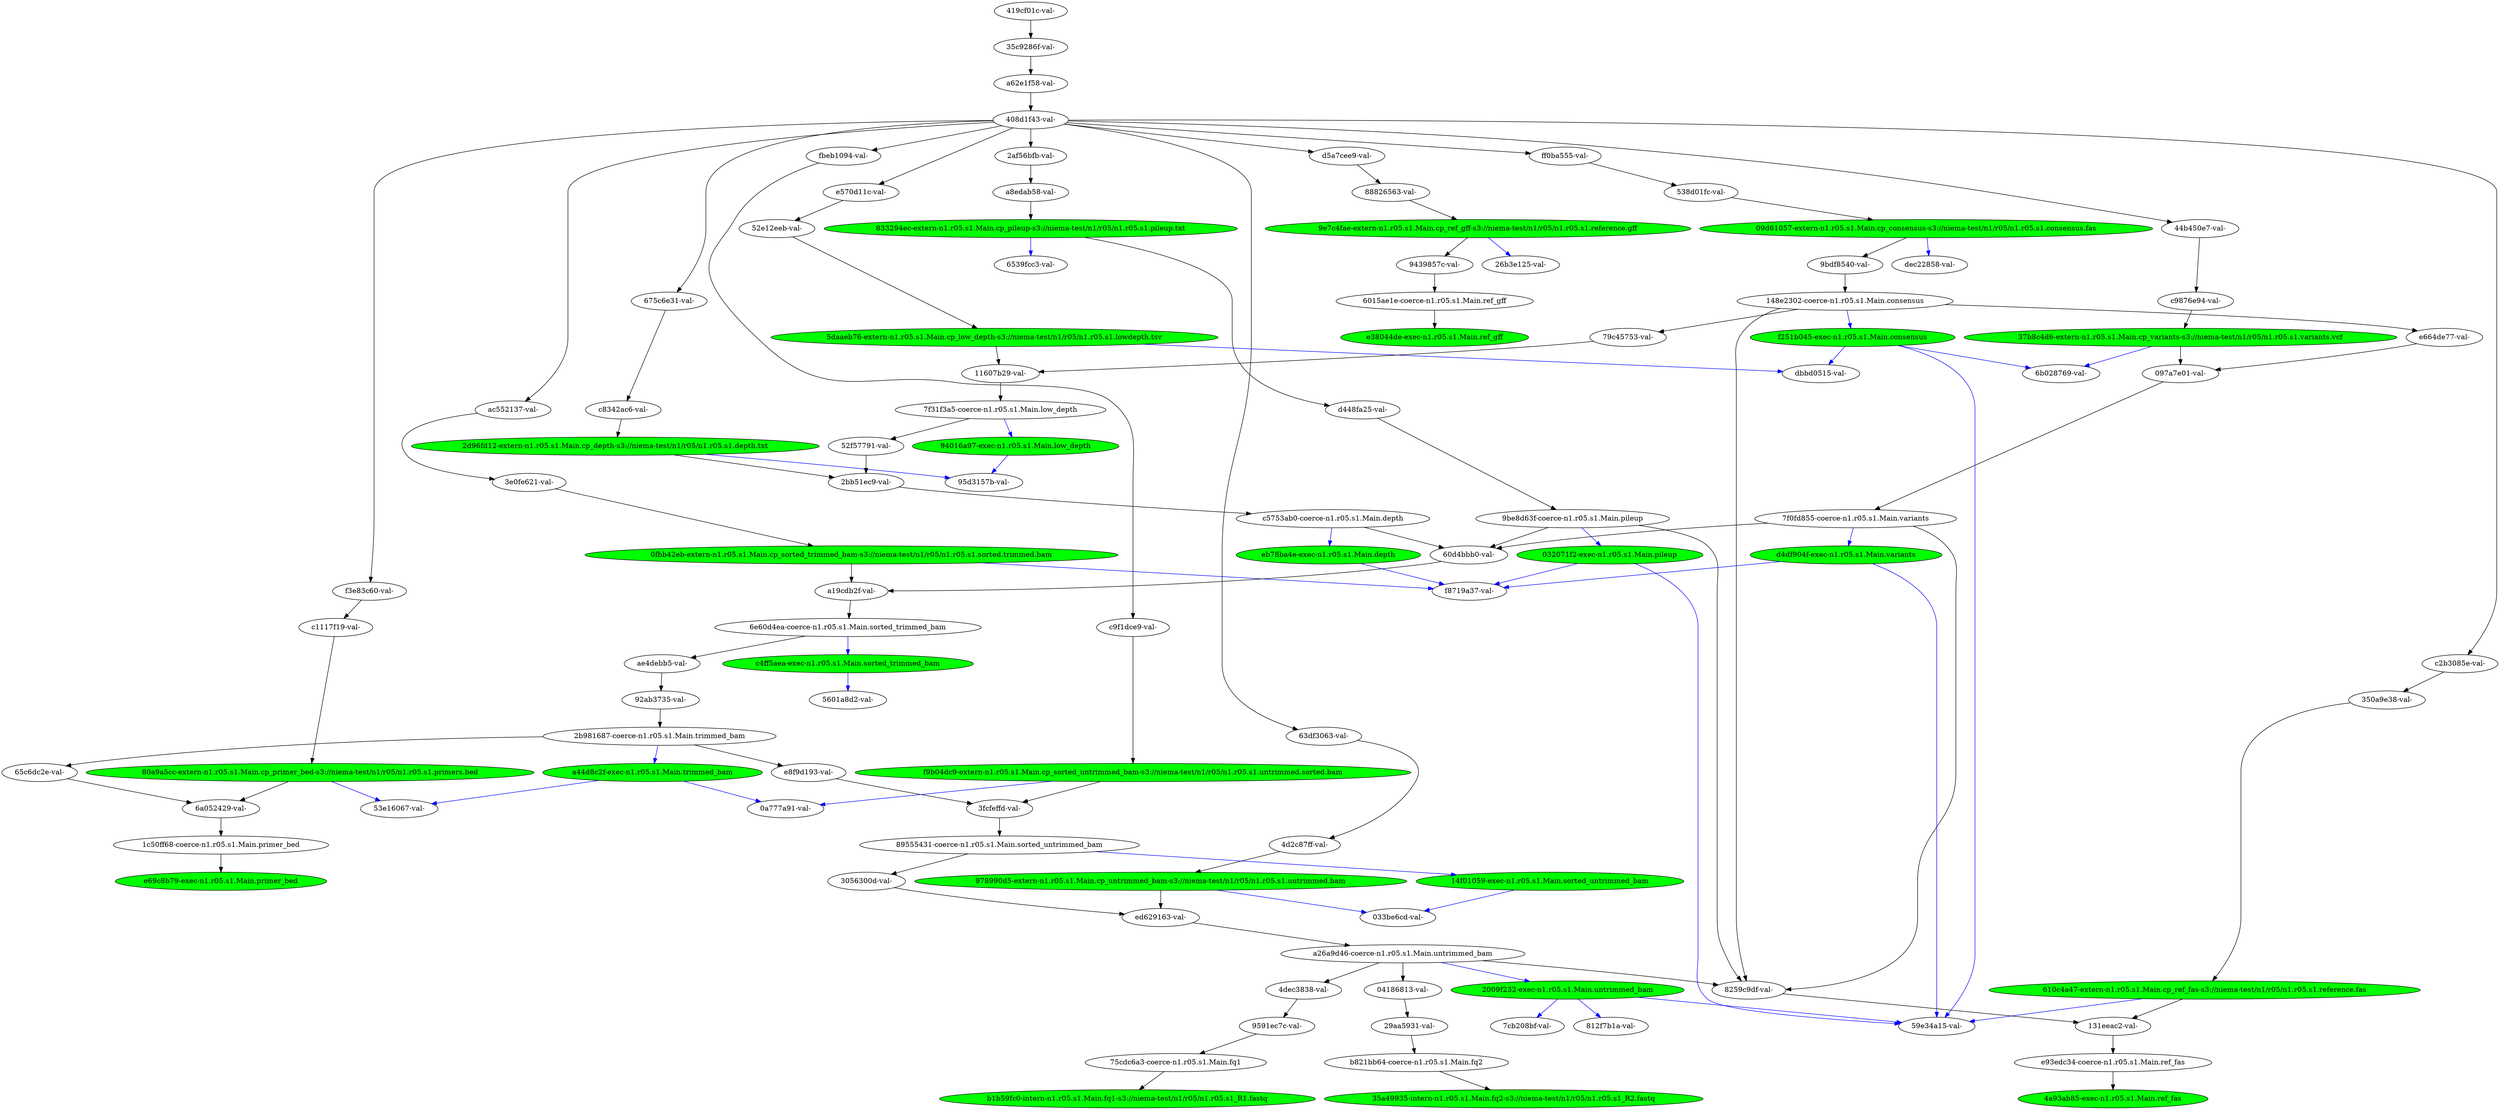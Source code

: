 strict digraph "reflow flowgraph sha256:6d5a6cb41e5c4737a16a0a0d21643c76d29a289f6e1be9888393d0b76f0eeb77" {
// Node definitions.
"032071f2-exec-n1.r05.s1.Main.pileup" [
fillcolor=green
style=filled
];
"033be6cd-val-";
"04186813-val-";
"097a7e01-val-";
"09d61057-extern-n1.r05.s1.Main.cp_consensus-s3://niema-test/n1/r05/n1.r05.s1.consensus.fas" [
fillcolor=green
style=filled
];
"0a777a91-val-";
"0fbb42eb-extern-n1.r05.s1.Main.cp_sorted_trimmed_bam-s3://niema-test/n1/r05/n1.r05.s1.sorted.trimmed.bam" [
fillcolor=green
style=filled
];
"11607b29-val-";
"131eeac2-val-";
"148e2302-coerce-n1.r05.s1.Main.consensus";
"14f01059-exec-n1.r05.s1.Main.sorted_untrimmed_bam" [
fillcolor=green
style=filled
];
"1c50ff68-coerce-n1.r05.s1.Main.primer_bed";
"2009f232-exec-n1.r05.s1.Main.untrimmed_bam" [
fillcolor=green
style=filled
];
"26b3e125-val-";
"29aa5931-val-";
"2af56bfb-val-";
"2b981687-coerce-n1.r05.s1.Main.trimmed_bam";
"2bb51ec9-val-";
"2d96fd12-extern-n1.r05.s1.Main.cp_depth-s3://niema-test/n1/r05/n1.r05.s1.depth.txt" [
fillcolor=green
style=filled
];
"3056300d-val-";
"350a9e38-val-";
"35a49935-intern-n1.r05.s1.Main.fq2-s3://niema-test/n1/r05/n1.r05.s1_R2.fastq" [
fillcolor=green
style=filled
];
"35c9286f-val-";
"37b8c4d6-extern-n1.r05.s1.Main.cp_variants-s3://niema-test/n1/r05/n1.r05.s1.variants.vcf" [
fillcolor=green
style=filled
];
"3e0fe621-val-";
"3fcfeffd-val-";
"408d1f43-val-";
"419cf01c-val-";
"44b450e7-val-";
"4a93ab85-exec-n1.r05.s1.Main.ref_fas" [
fillcolor=green
style=filled
];
"4d2c87ff-val-";
"4dec3838-val-";
"52e12eeb-val-";
"52f57791-val-";
"538d01fc-val-";
"53e16067-val-";
"5601a8d2-val-";
"59e34a15-val-";
"5daaeb76-extern-n1.r05.s1.Main.cp_low_depth-s3://niema-test/n1/r05/n1.r05.s1.lowdepth.tsv" [
fillcolor=green
style=filled
];
"6015ae1e-coerce-n1.r05.s1.Main.ref_gff";
"60d4bbb0-val-";
"610c4a47-extern-n1.r05.s1.Main.cp_ref_fas-s3://niema-test/n1/r05/n1.r05.s1.reference.fas" [
fillcolor=green
style=filled
];
"63df3063-val-";
"6539fcc3-val-";
"65c6dc2e-val-";
"675c6e31-val-";
"6a052429-val-";
"6b028769-val-";
"6e60d4ea-coerce-n1.r05.s1.Main.sorted_trimmed_bam";
"75cdc6a3-coerce-n1.r05.s1.Main.fq1";
"79c45753-val-";
"7cb208bf-val-";
"7f0fd855-coerce-n1.r05.s1.Main.variants";
"7f31f3a5-coerce-n1.r05.s1.Main.low_depth";
"80a9a5cc-extern-n1.r05.s1.Main.cp_primer_bed-s3://niema-test/n1/r05/n1.r05.s1.primers.bed" [
fillcolor=green
style=filled
];
"812f7b1a-val-";
"8259c9df-val-";
"833294ec-extern-n1.r05.s1.Main.cp_pileup-s3://niema-test/n1/r05/n1.r05.s1.pileup.txt" [
fillcolor=green
style=filled
];
"88826563-val-";
"89555431-coerce-n1.r05.s1.Main.sorted_untrimmed_bam";
"92ab3735-val-";
"94016a97-exec-n1.r05.s1.Main.low_depth" [
fillcolor=green
style=filled
];
"9439857c-val-";
"9591ec7c-val-";
"95d3157b-val-";
"978990d5-extern-n1.r05.s1.Main.cp_untrimmed_bam-s3://niema-test/n1/r05/n1.r05.s1.untrimmed.bam" [
fillcolor=green
style=filled
];
"9bdf8540-val-";
"9be8d63f-coerce-n1.r05.s1.Main.pileup";
"9e7c4fae-extern-n1.r05.s1.Main.cp_ref_gff-s3://niema-test/n1/r05/n1.r05.s1.reference.gff" [
fillcolor=green
style=filled
];
"a19cdb2f-val-";
"a26a9d46-coerce-n1.r05.s1.Main.untrimmed_bam";
"a44d8c2f-exec-n1.r05.s1.Main.trimmed_bam" [
fillcolor=green
style=filled
];
"a62e1f58-val-";
"a8edab58-val-";
"ac552137-val-";
"ae4debb5-val-";
"b1b59fc0-intern-n1.r05.s1.Main.fq1-s3://niema-test/n1/r05/n1.r05.s1_R1.fastq" [
fillcolor=green
style=filled
];
"b821bb64-coerce-n1.r05.s1.Main.fq2";
"c1117f19-val-";
"c2b3085e-val-";
"c4ff5aea-exec-n1.r05.s1.Main.sorted_trimmed_bam" [
fillcolor=green
style=filled
];
"c5753ab0-coerce-n1.r05.s1.Main.depth";
"c8342ac6-val-";
"c9876e94-val-";
"c9f1dce9-val-";
"d448fa25-val-";
"d4df904f-exec-n1.r05.s1.Main.variants" [
fillcolor=green
style=filled
];
"d5a7cee9-val-";
"dbbd0515-val-";
"dec22858-val-";
"e38044de-exec-n1.r05.s1.Main.ref_gff" [
fillcolor=green
style=filled
];
"e570d11c-val-";
"e664de77-val-";
"e69c8b79-exec-n1.r05.s1.Main.primer_bed" [
fillcolor=green
style=filled
];
"e8f9d193-val-";
"e93edc34-coerce-n1.r05.s1.Main.ref_fas";
"eb78ba4e-exec-n1.r05.s1.Main.depth" [
fillcolor=green
style=filled
];
"ed629163-val-";
"f251b045-exec-n1.r05.s1.Main.consensus" [
fillcolor=green
style=filled
];
"f3e83c60-val-";
"f8719a37-val-";
"f9b04dc9-extern-n1.r05.s1.Main.cp_sorted_untrimmed_bam-s3://niema-test/n1/r05/n1.r05.s1.untrimmed.sorted.bam" [
fillcolor=green
style=filled
];
"fbeb1094-val-";
"ff0ba555-val-";

// Edge definitions.
"032071f2-exec-n1.r05.s1.Main.pileup" -> "59e34a15-val-" [
dynamic=true
color=blue
];
"032071f2-exec-n1.r05.s1.Main.pileup" -> "f8719a37-val-" [
dynamic=true
color=blue
];
"04186813-val-" -> "29aa5931-val-" [dynamic=false];
"097a7e01-val-" -> "7f0fd855-coerce-n1.r05.s1.Main.variants" [dynamic=false];
"09d61057-extern-n1.r05.s1.Main.cp_consensus-s3://niema-test/n1/r05/n1.r05.s1.consensus.fas" -> "9bdf8540-val-" [dynamic=false];
"09d61057-extern-n1.r05.s1.Main.cp_consensus-s3://niema-test/n1/r05/n1.r05.s1.consensus.fas" -> "dec22858-val-" [
dynamic=true
color=blue
];
"0fbb42eb-extern-n1.r05.s1.Main.cp_sorted_trimmed_bam-s3://niema-test/n1/r05/n1.r05.s1.sorted.trimmed.bam" -> "a19cdb2f-val-" [dynamic=false];
"0fbb42eb-extern-n1.r05.s1.Main.cp_sorted_trimmed_bam-s3://niema-test/n1/r05/n1.r05.s1.sorted.trimmed.bam" -> "f8719a37-val-" [
dynamic=true
color=blue
];
"11607b29-val-" -> "7f31f3a5-coerce-n1.r05.s1.Main.low_depth" [dynamic=false];
"131eeac2-val-" -> "e93edc34-coerce-n1.r05.s1.Main.ref_fas" [dynamic=false];
"148e2302-coerce-n1.r05.s1.Main.consensus" -> "79c45753-val-" [dynamic=false];
"148e2302-coerce-n1.r05.s1.Main.consensus" -> "8259c9df-val-" [dynamic=false];
"148e2302-coerce-n1.r05.s1.Main.consensus" -> "e664de77-val-" [dynamic=false];
"148e2302-coerce-n1.r05.s1.Main.consensus" -> "f251b045-exec-n1.r05.s1.Main.consensus" [
dynamic=true
color=blue
];
"14f01059-exec-n1.r05.s1.Main.sorted_untrimmed_bam" -> "033be6cd-val-" [
dynamic=true
color=blue
];
"1c50ff68-coerce-n1.r05.s1.Main.primer_bed" -> "e69c8b79-exec-n1.r05.s1.Main.primer_bed" [dynamic=false];
"2009f232-exec-n1.r05.s1.Main.untrimmed_bam" -> "59e34a15-val-" [
dynamic=true
color=blue
];
"2009f232-exec-n1.r05.s1.Main.untrimmed_bam" -> "7cb208bf-val-" [
dynamic=true
color=blue
];
"2009f232-exec-n1.r05.s1.Main.untrimmed_bam" -> "812f7b1a-val-" [
dynamic=true
color=blue
];
"29aa5931-val-" -> "b821bb64-coerce-n1.r05.s1.Main.fq2" [dynamic=false];
"2af56bfb-val-" -> "a8edab58-val-" [dynamic=false];
"2b981687-coerce-n1.r05.s1.Main.trimmed_bam" -> "65c6dc2e-val-" [dynamic=false];
"2b981687-coerce-n1.r05.s1.Main.trimmed_bam" -> "a44d8c2f-exec-n1.r05.s1.Main.trimmed_bam" [
dynamic=true
color=blue
];
"2b981687-coerce-n1.r05.s1.Main.trimmed_bam" -> "e8f9d193-val-" [dynamic=false];
"2bb51ec9-val-" -> "c5753ab0-coerce-n1.r05.s1.Main.depth" [dynamic=false];
"2d96fd12-extern-n1.r05.s1.Main.cp_depth-s3://niema-test/n1/r05/n1.r05.s1.depth.txt" -> "2bb51ec9-val-" [dynamic=false];
"2d96fd12-extern-n1.r05.s1.Main.cp_depth-s3://niema-test/n1/r05/n1.r05.s1.depth.txt" -> "95d3157b-val-" [
dynamic=true
color=blue
];
"3056300d-val-" -> "ed629163-val-" [dynamic=false];
"350a9e38-val-" -> "610c4a47-extern-n1.r05.s1.Main.cp_ref_fas-s3://niema-test/n1/r05/n1.r05.s1.reference.fas" [dynamic=false];
"35c9286f-val-" -> "a62e1f58-val-" [dynamic=false];
"37b8c4d6-extern-n1.r05.s1.Main.cp_variants-s3://niema-test/n1/r05/n1.r05.s1.variants.vcf" -> "097a7e01-val-" [dynamic=false];
"37b8c4d6-extern-n1.r05.s1.Main.cp_variants-s3://niema-test/n1/r05/n1.r05.s1.variants.vcf" -> "6b028769-val-" [
dynamic=true
color=blue
];
"3e0fe621-val-" -> "0fbb42eb-extern-n1.r05.s1.Main.cp_sorted_trimmed_bam-s3://niema-test/n1/r05/n1.r05.s1.sorted.trimmed.bam" [dynamic=false];
"3fcfeffd-val-" -> "89555431-coerce-n1.r05.s1.Main.sorted_untrimmed_bam" [dynamic=false];
"408d1f43-val-" -> "2af56bfb-val-" [dynamic=false];
"408d1f43-val-" -> "44b450e7-val-" [dynamic=false];
"408d1f43-val-" -> "63df3063-val-" [dynamic=false];
"408d1f43-val-" -> "675c6e31-val-" [dynamic=false];
"408d1f43-val-" -> "ac552137-val-" [dynamic=false];
"408d1f43-val-" -> "c2b3085e-val-" [dynamic=false];
"408d1f43-val-" -> "d5a7cee9-val-" [dynamic=false];
"408d1f43-val-" -> "e570d11c-val-" [dynamic=false];
"408d1f43-val-" -> "f3e83c60-val-" [dynamic=false];
"408d1f43-val-" -> "fbeb1094-val-" [dynamic=false];
"408d1f43-val-" -> "ff0ba555-val-" [dynamic=false];
"419cf01c-val-" -> "35c9286f-val-" [dynamic=false];
"44b450e7-val-" -> "c9876e94-val-" [dynamic=false];
"4d2c87ff-val-" -> "978990d5-extern-n1.r05.s1.Main.cp_untrimmed_bam-s3://niema-test/n1/r05/n1.r05.s1.untrimmed.bam" [dynamic=false];
"4dec3838-val-" -> "9591ec7c-val-" [dynamic=false];
"52e12eeb-val-" -> "5daaeb76-extern-n1.r05.s1.Main.cp_low_depth-s3://niema-test/n1/r05/n1.r05.s1.lowdepth.tsv" [dynamic=false];
"52f57791-val-" -> "2bb51ec9-val-" [dynamic=false];
"538d01fc-val-" -> "09d61057-extern-n1.r05.s1.Main.cp_consensus-s3://niema-test/n1/r05/n1.r05.s1.consensus.fas" [dynamic=false];
"5daaeb76-extern-n1.r05.s1.Main.cp_low_depth-s3://niema-test/n1/r05/n1.r05.s1.lowdepth.tsv" -> "11607b29-val-" [dynamic=false];
"5daaeb76-extern-n1.r05.s1.Main.cp_low_depth-s3://niema-test/n1/r05/n1.r05.s1.lowdepth.tsv" -> "dbbd0515-val-" [
dynamic=true
color=blue
];
"6015ae1e-coerce-n1.r05.s1.Main.ref_gff" -> "e38044de-exec-n1.r05.s1.Main.ref_gff" [dynamic=false];
"60d4bbb0-val-" -> "a19cdb2f-val-" [dynamic=false];
"610c4a47-extern-n1.r05.s1.Main.cp_ref_fas-s3://niema-test/n1/r05/n1.r05.s1.reference.fas" -> "131eeac2-val-" [dynamic=false];
"610c4a47-extern-n1.r05.s1.Main.cp_ref_fas-s3://niema-test/n1/r05/n1.r05.s1.reference.fas" -> "59e34a15-val-" [
dynamic=true
color=blue
];
"63df3063-val-" -> "4d2c87ff-val-" [dynamic=false];
"65c6dc2e-val-" -> "6a052429-val-" [dynamic=false];
"675c6e31-val-" -> "c8342ac6-val-" [dynamic=false];
"6a052429-val-" -> "1c50ff68-coerce-n1.r05.s1.Main.primer_bed" [dynamic=false];
"6e60d4ea-coerce-n1.r05.s1.Main.sorted_trimmed_bam" -> "ae4debb5-val-" [dynamic=false];
"6e60d4ea-coerce-n1.r05.s1.Main.sorted_trimmed_bam" -> "c4ff5aea-exec-n1.r05.s1.Main.sorted_trimmed_bam" [
dynamic=true
color=blue
];
"75cdc6a3-coerce-n1.r05.s1.Main.fq1" -> "b1b59fc0-intern-n1.r05.s1.Main.fq1-s3://niema-test/n1/r05/n1.r05.s1_R1.fastq" [dynamic=false];
"79c45753-val-" -> "11607b29-val-" [dynamic=false];
"7f0fd855-coerce-n1.r05.s1.Main.variants" -> "60d4bbb0-val-" [dynamic=false];
"7f0fd855-coerce-n1.r05.s1.Main.variants" -> "8259c9df-val-" [dynamic=false];
"7f0fd855-coerce-n1.r05.s1.Main.variants" -> "d4df904f-exec-n1.r05.s1.Main.variants" [
dynamic=true
color=blue
];
"7f31f3a5-coerce-n1.r05.s1.Main.low_depth" -> "52f57791-val-" [dynamic=false];
"7f31f3a5-coerce-n1.r05.s1.Main.low_depth" -> "94016a97-exec-n1.r05.s1.Main.low_depth" [
dynamic=true
color=blue
];
"80a9a5cc-extern-n1.r05.s1.Main.cp_primer_bed-s3://niema-test/n1/r05/n1.r05.s1.primers.bed" -> "53e16067-val-" [
dynamic=true
color=blue
];
"80a9a5cc-extern-n1.r05.s1.Main.cp_primer_bed-s3://niema-test/n1/r05/n1.r05.s1.primers.bed" -> "6a052429-val-" [dynamic=false];
"8259c9df-val-" -> "131eeac2-val-" [dynamic=false];
"833294ec-extern-n1.r05.s1.Main.cp_pileup-s3://niema-test/n1/r05/n1.r05.s1.pileup.txt" -> "6539fcc3-val-" [
dynamic=true
color=blue
];
"833294ec-extern-n1.r05.s1.Main.cp_pileup-s3://niema-test/n1/r05/n1.r05.s1.pileup.txt" -> "d448fa25-val-" [dynamic=false];
"88826563-val-" -> "9e7c4fae-extern-n1.r05.s1.Main.cp_ref_gff-s3://niema-test/n1/r05/n1.r05.s1.reference.gff" [dynamic=false];
"89555431-coerce-n1.r05.s1.Main.sorted_untrimmed_bam" -> "14f01059-exec-n1.r05.s1.Main.sorted_untrimmed_bam" [
dynamic=true
color=blue
];
"89555431-coerce-n1.r05.s1.Main.sorted_untrimmed_bam" -> "3056300d-val-" [dynamic=false];
"92ab3735-val-" -> "2b981687-coerce-n1.r05.s1.Main.trimmed_bam" [dynamic=false];
"94016a97-exec-n1.r05.s1.Main.low_depth" -> "95d3157b-val-" [
dynamic=true
color=blue
];
"9439857c-val-" -> "6015ae1e-coerce-n1.r05.s1.Main.ref_gff" [dynamic=false];
"9591ec7c-val-" -> "75cdc6a3-coerce-n1.r05.s1.Main.fq1" [dynamic=false];
"978990d5-extern-n1.r05.s1.Main.cp_untrimmed_bam-s3://niema-test/n1/r05/n1.r05.s1.untrimmed.bam" -> "033be6cd-val-" [
dynamic=true
color=blue
];
"978990d5-extern-n1.r05.s1.Main.cp_untrimmed_bam-s3://niema-test/n1/r05/n1.r05.s1.untrimmed.bam" -> "ed629163-val-" [dynamic=false];
"9bdf8540-val-" -> "148e2302-coerce-n1.r05.s1.Main.consensus" [dynamic=false];
"9be8d63f-coerce-n1.r05.s1.Main.pileup" -> "032071f2-exec-n1.r05.s1.Main.pileup" [
dynamic=true
color=blue
];
"9be8d63f-coerce-n1.r05.s1.Main.pileup" -> "60d4bbb0-val-" [dynamic=false];
"9be8d63f-coerce-n1.r05.s1.Main.pileup" -> "8259c9df-val-" [dynamic=false];
"9e7c4fae-extern-n1.r05.s1.Main.cp_ref_gff-s3://niema-test/n1/r05/n1.r05.s1.reference.gff" -> "26b3e125-val-" [
dynamic=true
color=blue
];
"9e7c4fae-extern-n1.r05.s1.Main.cp_ref_gff-s3://niema-test/n1/r05/n1.r05.s1.reference.gff" -> "9439857c-val-" [dynamic=false];
"a19cdb2f-val-" -> "6e60d4ea-coerce-n1.r05.s1.Main.sorted_trimmed_bam" [dynamic=false];
"a26a9d46-coerce-n1.r05.s1.Main.untrimmed_bam" -> "04186813-val-" [dynamic=false];
"a26a9d46-coerce-n1.r05.s1.Main.untrimmed_bam" -> "2009f232-exec-n1.r05.s1.Main.untrimmed_bam" [
dynamic=true
color=blue
];
"a26a9d46-coerce-n1.r05.s1.Main.untrimmed_bam" -> "4dec3838-val-" [dynamic=false];
"a26a9d46-coerce-n1.r05.s1.Main.untrimmed_bam" -> "8259c9df-val-" [dynamic=false];
"a44d8c2f-exec-n1.r05.s1.Main.trimmed_bam" -> "0a777a91-val-" [
dynamic=true
color=blue
];
"a44d8c2f-exec-n1.r05.s1.Main.trimmed_bam" -> "53e16067-val-" [
dynamic=true
color=blue
];
"a62e1f58-val-" -> "408d1f43-val-" [dynamic=false];
"a8edab58-val-" -> "833294ec-extern-n1.r05.s1.Main.cp_pileup-s3://niema-test/n1/r05/n1.r05.s1.pileup.txt" [dynamic=false];
"ac552137-val-" -> "3e0fe621-val-" [dynamic=false];
"ae4debb5-val-" -> "92ab3735-val-" [dynamic=false];
"b821bb64-coerce-n1.r05.s1.Main.fq2" -> "35a49935-intern-n1.r05.s1.Main.fq2-s3://niema-test/n1/r05/n1.r05.s1_R2.fastq" [dynamic=false];
"c1117f19-val-" -> "80a9a5cc-extern-n1.r05.s1.Main.cp_primer_bed-s3://niema-test/n1/r05/n1.r05.s1.primers.bed" [dynamic=false];
"c2b3085e-val-" -> "350a9e38-val-" [dynamic=false];
"c4ff5aea-exec-n1.r05.s1.Main.sorted_trimmed_bam" -> "5601a8d2-val-" [
dynamic=true
color=blue
];
"c5753ab0-coerce-n1.r05.s1.Main.depth" -> "60d4bbb0-val-" [dynamic=false];
"c5753ab0-coerce-n1.r05.s1.Main.depth" -> "eb78ba4e-exec-n1.r05.s1.Main.depth" [
dynamic=true
color=blue
];
"c8342ac6-val-" -> "2d96fd12-extern-n1.r05.s1.Main.cp_depth-s3://niema-test/n1/r05/n1.r05.s1.depth.txt" [dynamic=false];
"c9876e94-val-" -> "37b8c4d6-extern-n1.r05.s1.Main.cp_variants-s3://niema-test/n1/r05/n1.r05.s1.variants.vcf" [dynamic=false];
"c9f1dce9-val-" -> "f9b04dc9-extern-n1.r05.s1.Main.cp_sorted_untrimmed_bam-s3://niema-test/n1/r05/n1.r05.s1.untrimmed.sorted.bam" [dynamic=false];
"d448fa25-val-" -> "9be8d63f-coerce-n1.r05.s1.Main.pileup" [dynamic=false];
"d4df904f-exec-n1.r05.s1.Main.variants" -> "59e34a15-val-" [
dynamic=true
color=blue
];
"d4df904f-exec-n1.r05.s1.Main.variants" -> "f8719a37-val-" [
dynamic=true
color=blue
];
"d5a7cee9-val-" -> "88826563-val-" [dynamic=false];
"e570d11c-val-" -> "52e12eeb-val-" [dynamic=false];
"e664de77-val-" -> "097a7e01-val-" [dynamic=false];
"e8f9d193-val-" -> "3fcfeffd-val-" [dynamic=false];
"e93edc34-coerce-n1.r05.s1.Main.ref_fas" -> "4a93ab85-exec-n1.r05.s1.Main.ref_fas" [dynamic=false];
"eb78ba4e-exec-n1.r05.s1.Main.depth" -> "f8719a37-val-" [
dynamic=true
color=blue
];
"ed629163-val-" -> "a26a9d46-coerce-n1.r05.s1.Main.untrimmed_bam" [dynamic=false];
"f251b045-exec-n1.r05.s1.Main.consensus" -> "59e34a15-val-" [
dynamic=true
color=blue
];
"f251b045-exec-n1.r05.s1.Main.consensus" -> "6b028769-val-" [
dynamic=true
color=blue
];
"f251b045-exec-n1.r05.s1.Main.consensus" -> "dbbd0515-val-" [
dynamic=true
color=blue
];
"f3e83c60-val-" -> "c1117f19-val-" [dynamic=false];
"f9b04dc9-extern-n1.r05.s1.Main.cp_sorted_untrimmed_bam-s3://niema-test/n1/r05/n1.r05.s1.untrimmed.sorted.bam" -> "0a777a91-val-" [
dynamic=true
color=blue
];
"f9b04dc9-extern-n1.r05.s1.Main.cp_sorted_untrimmed_bam-s3://niema-test/n1/r05/n1.r05.s1.untrimmed.sorted.bam" -> "3fcfeffd-val-" [dynamic=false];
"fbeb1094-val-" -> "c9f1dce9-val-" [dynamic=false];
"ff0ba555-val-" -> "538d01fc-val-" [dynamic=false];
}